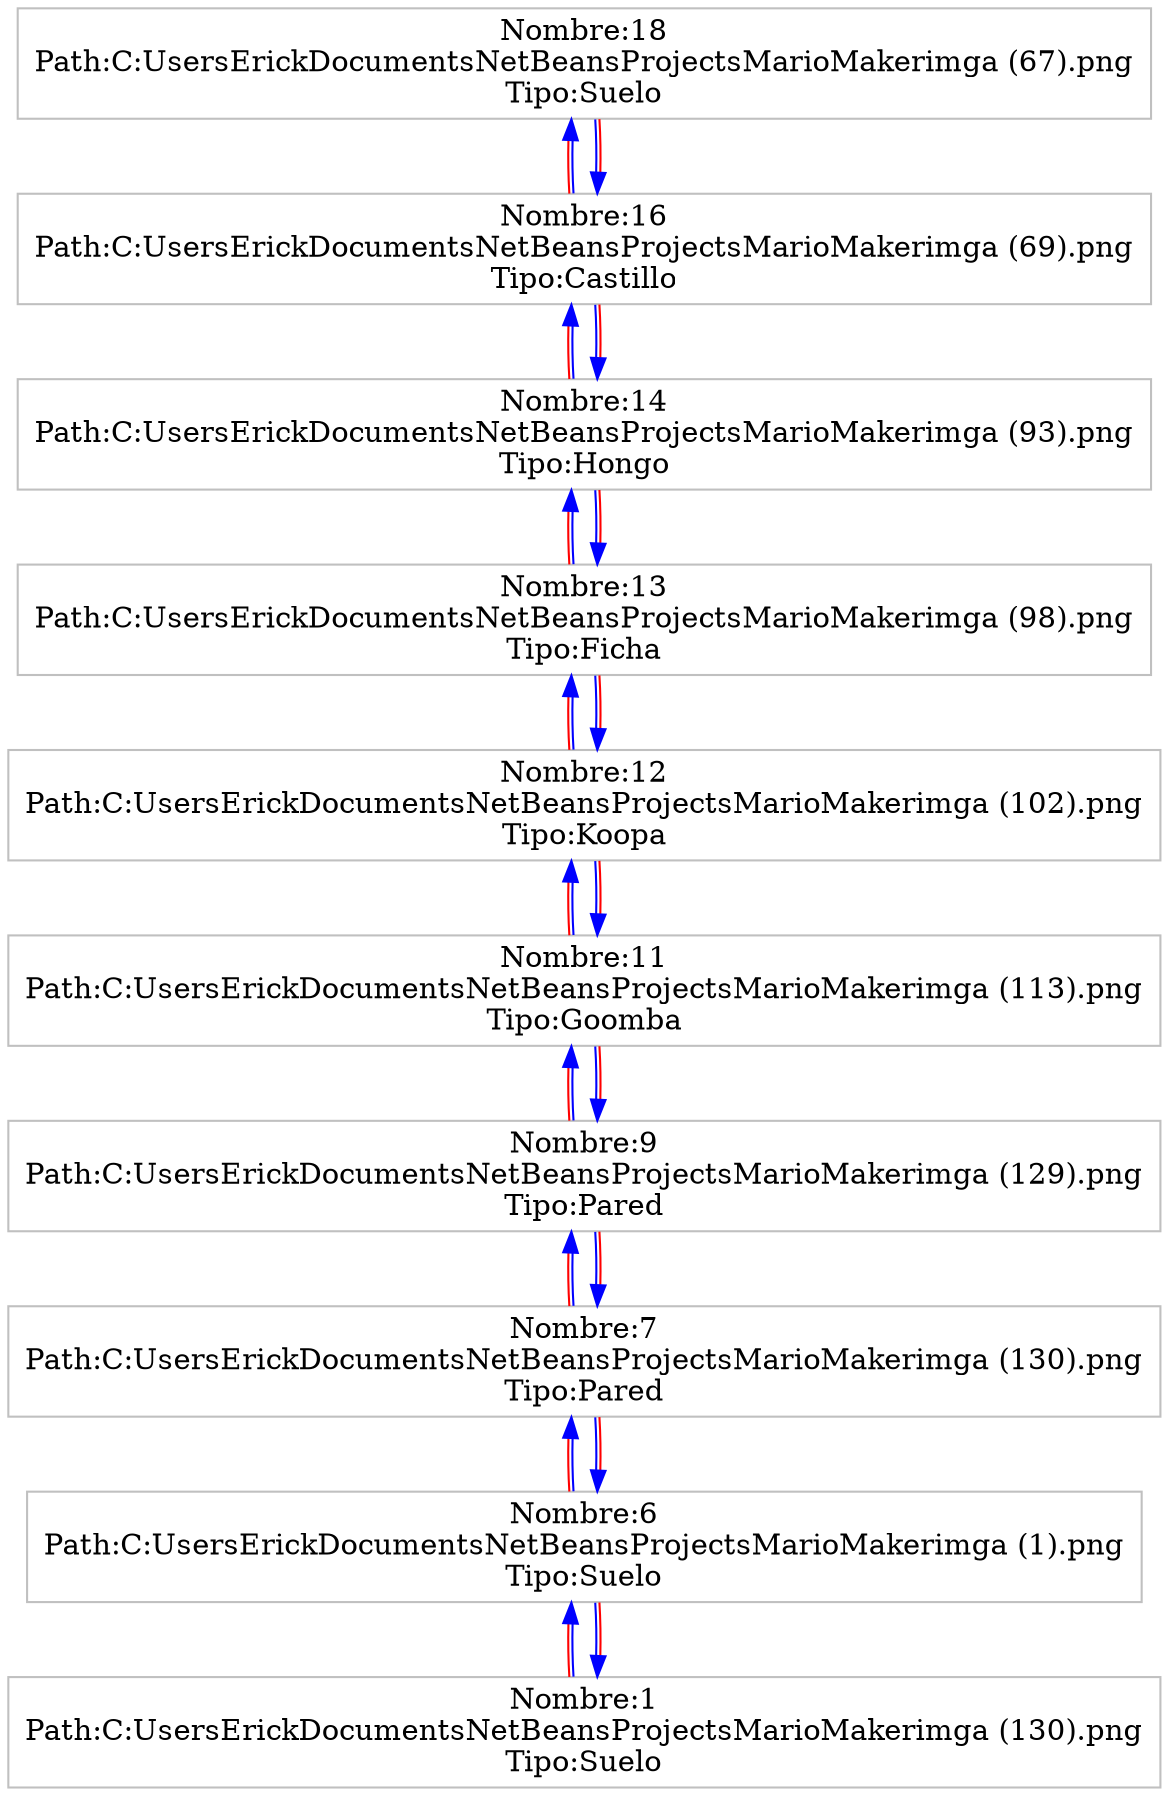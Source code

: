digraph ColaAtencion {node [dir=both,shape=polygon, fontcolor="Black", height=0.5, color="Grey"]edge [color="blue", color="blue:red"]rankdir=BT
"Nombre:1
Path:C:\Users\Erick\Documents\NetBeansProjects\MarioMaker\img\a (130).png
Tipo:Suelo"-> "Nombre:6
Path:C:\Users\Erick\Documents\NetBeansProjects\MarioMaker\img\a (1).png
Tipo:Suelo"
"Nombre:6
Path:C:\Users\Erick\Documents\NetBeansProjects\MarioMaker\img\a (1).png
Tipo:Suelo"-> "Nombre:1
Path:C:\Users\Erick\Documents\NetBeansProjects\MarioMaker\img\a (130).png
Tipo:Suelo"
"Nombre:6
Path:C:\Users\Erick\Documents\NetBeansProjects\MarioMaker\img\a (1).png
Tipo:Suelo"-> "Nombre:7
Path:C:\Users\Erick\Documents\NetBeansProjects\MarioMaker\img\a (130).png
Tipo:Pared"
"Nombre:7
Path:C:\Users\Erick\Documents\NetBeansProjects\MarioMaker\img\a (130).png
Tipo:Pared"-> "Nombre:6
Path:C:\Users\Erick\Documents\NetBeansProjects\MarioMaker\img\a (1).png
Tipo:Suelo"
"Nombre:7
Path:C:\Users\Erick\Documents\NetBeansProjects\MarioMaker\img\a (130).png
Tipo:Pared"-> "Nombre:9
Path:C:\Users\Erick\Documents\NetBeansProjects\MarioMaker\img\a (129).png
Tipo:Pared"
"Nombre:9
Path:C:\Users\Erick\Documents\NetBeansProjects\MarioMaker\img\a (129).png
Tipo:Pared"-> "Nombre:7
Path:C:\Users\Erick\Documents\NetBeansProjects\MarioMaker\img\a (130).png
Tipo:Pared"
"Nombre:9
Path:C:\Users\Erick\Documents\NetBeansProjects\MarioMaker\img\a (129).png
Tipo:Pared"-> "Nombre:11
Path:C:\Users\Erick\Documents\NetBeansProjects\MarioMaker\img\a (113).png
Tipo:Goomba"
"Nombre:11
Path:C:\Users\Erick\Documents\NetBeansProjects\MarioMaker\img\a (113).png
Tipo:Goomba"-> "Nombre:9
Path:C:\Users\Erick\Documents\NetBeansProjects\MarioMaker\img\a (129).png
Tipo:Pared"
"Nombre:11
Path:C:\Users\Erick\Documents\NetBeansProjects\MarioMaker\img\a (113).png
Tipo:Goomba"-> "Nombre:12
Path:C:\Users\Erick\Documents\NetBeansProjects\MarioMaker\img\a (102).png
Tipo:Koopa"
"Nombre:12
Path:C:\Users\Erick\Documents\NetBeansProjects\MarioMaker\img\a (102).png
Tipo:Koopa"-> "Nombre:11
Path:C:\Users\Erick\Documents\NetBeansProjects\MarioMaker\img\a (113).png
Tipo:Goomba"
"Nombre:12
Path:C:\Users\Erick\Documents\NetBeansProjects\MarioMaker\img\a (102).png
Tipo:Koopa"-> "Nombre:13
Path:C:\Users\Erick\Documents\NetBeansProjects\MarioMaker\img\a (98).png
Tipo:Ficha"
"Nombre:13
Path:C:\Users\Erick\Documents\NetBeansProjects\MarioMaker\img\a (98).png
Tipo:Ficha"-> "Nombre:12
Path:C:\Users\Erick\Documents\NetBeansProjects\MarioMaker\img\a (102).png
Tipo:Koopa"
"Nombre:13
Path:C:\Users\Erick\Documents\NetBeansProjects\MarioMaker\img\a (98).png
Tipo:Ficha"-> "Nombre:14
Path:C:\Users\Erick\Documents\NetBeansProjects\MarioMaker\img\a (93).png
Tipo:Hongo"
"Nombre:14
Path:C:\Users\Erick\Documents\NetBeansProjects\MarioMaker\img\a (93).png
Tipo:Hongo"-> "Nombre:13
Path:C:\Users\Erick\Documents\NetBeansProjects\MarioMaker\img\a (98).png
Tipo:Ficha"
"Nombre:14
Path:C:\Users\Erick\Documents\NetBeansProjects\MarioMaker\img\a (93).png
Tipo:Hongo"-> "Nombre:16
Path:C:\Users\Erick\Documents\NetBeansProjects\MarioMaker\img\a (69).png
Tipo:Castillo"
"Nombre:16
Path:C:\Users\Erick\Documents\NetBeansProjects\MarioMaker\img\a (69).png
Tipo:Castillo"-> "Nombre:14
Path:C:\Users\Erick\Documents\NetBeansProjects\MarioMaker\img\a (93).png
Tipo:Hongo"
"Nombre:16
Path:C:\Users\Erick\Documents\NetBeansProjects\MarioMaker\img\a (69).png
Tipo:Castillo"-> "Nombre:18
Path:C:\Users\Erick\Documents\NetBeansProjects\MarioMaker\img\a (67).png
Tipo:Suelo"
"Nombre:18
Path:C:\Users\Erick\Documents\NetBeansProjects\MarioMaker\img\a (67).png
Tipo:Suelo"-> "Nombre:16
Path:C:\Users\Erick\Documents\NetBeansProjects\MarioMaker\img\a (69).png
Tipo:Castillo"
}
